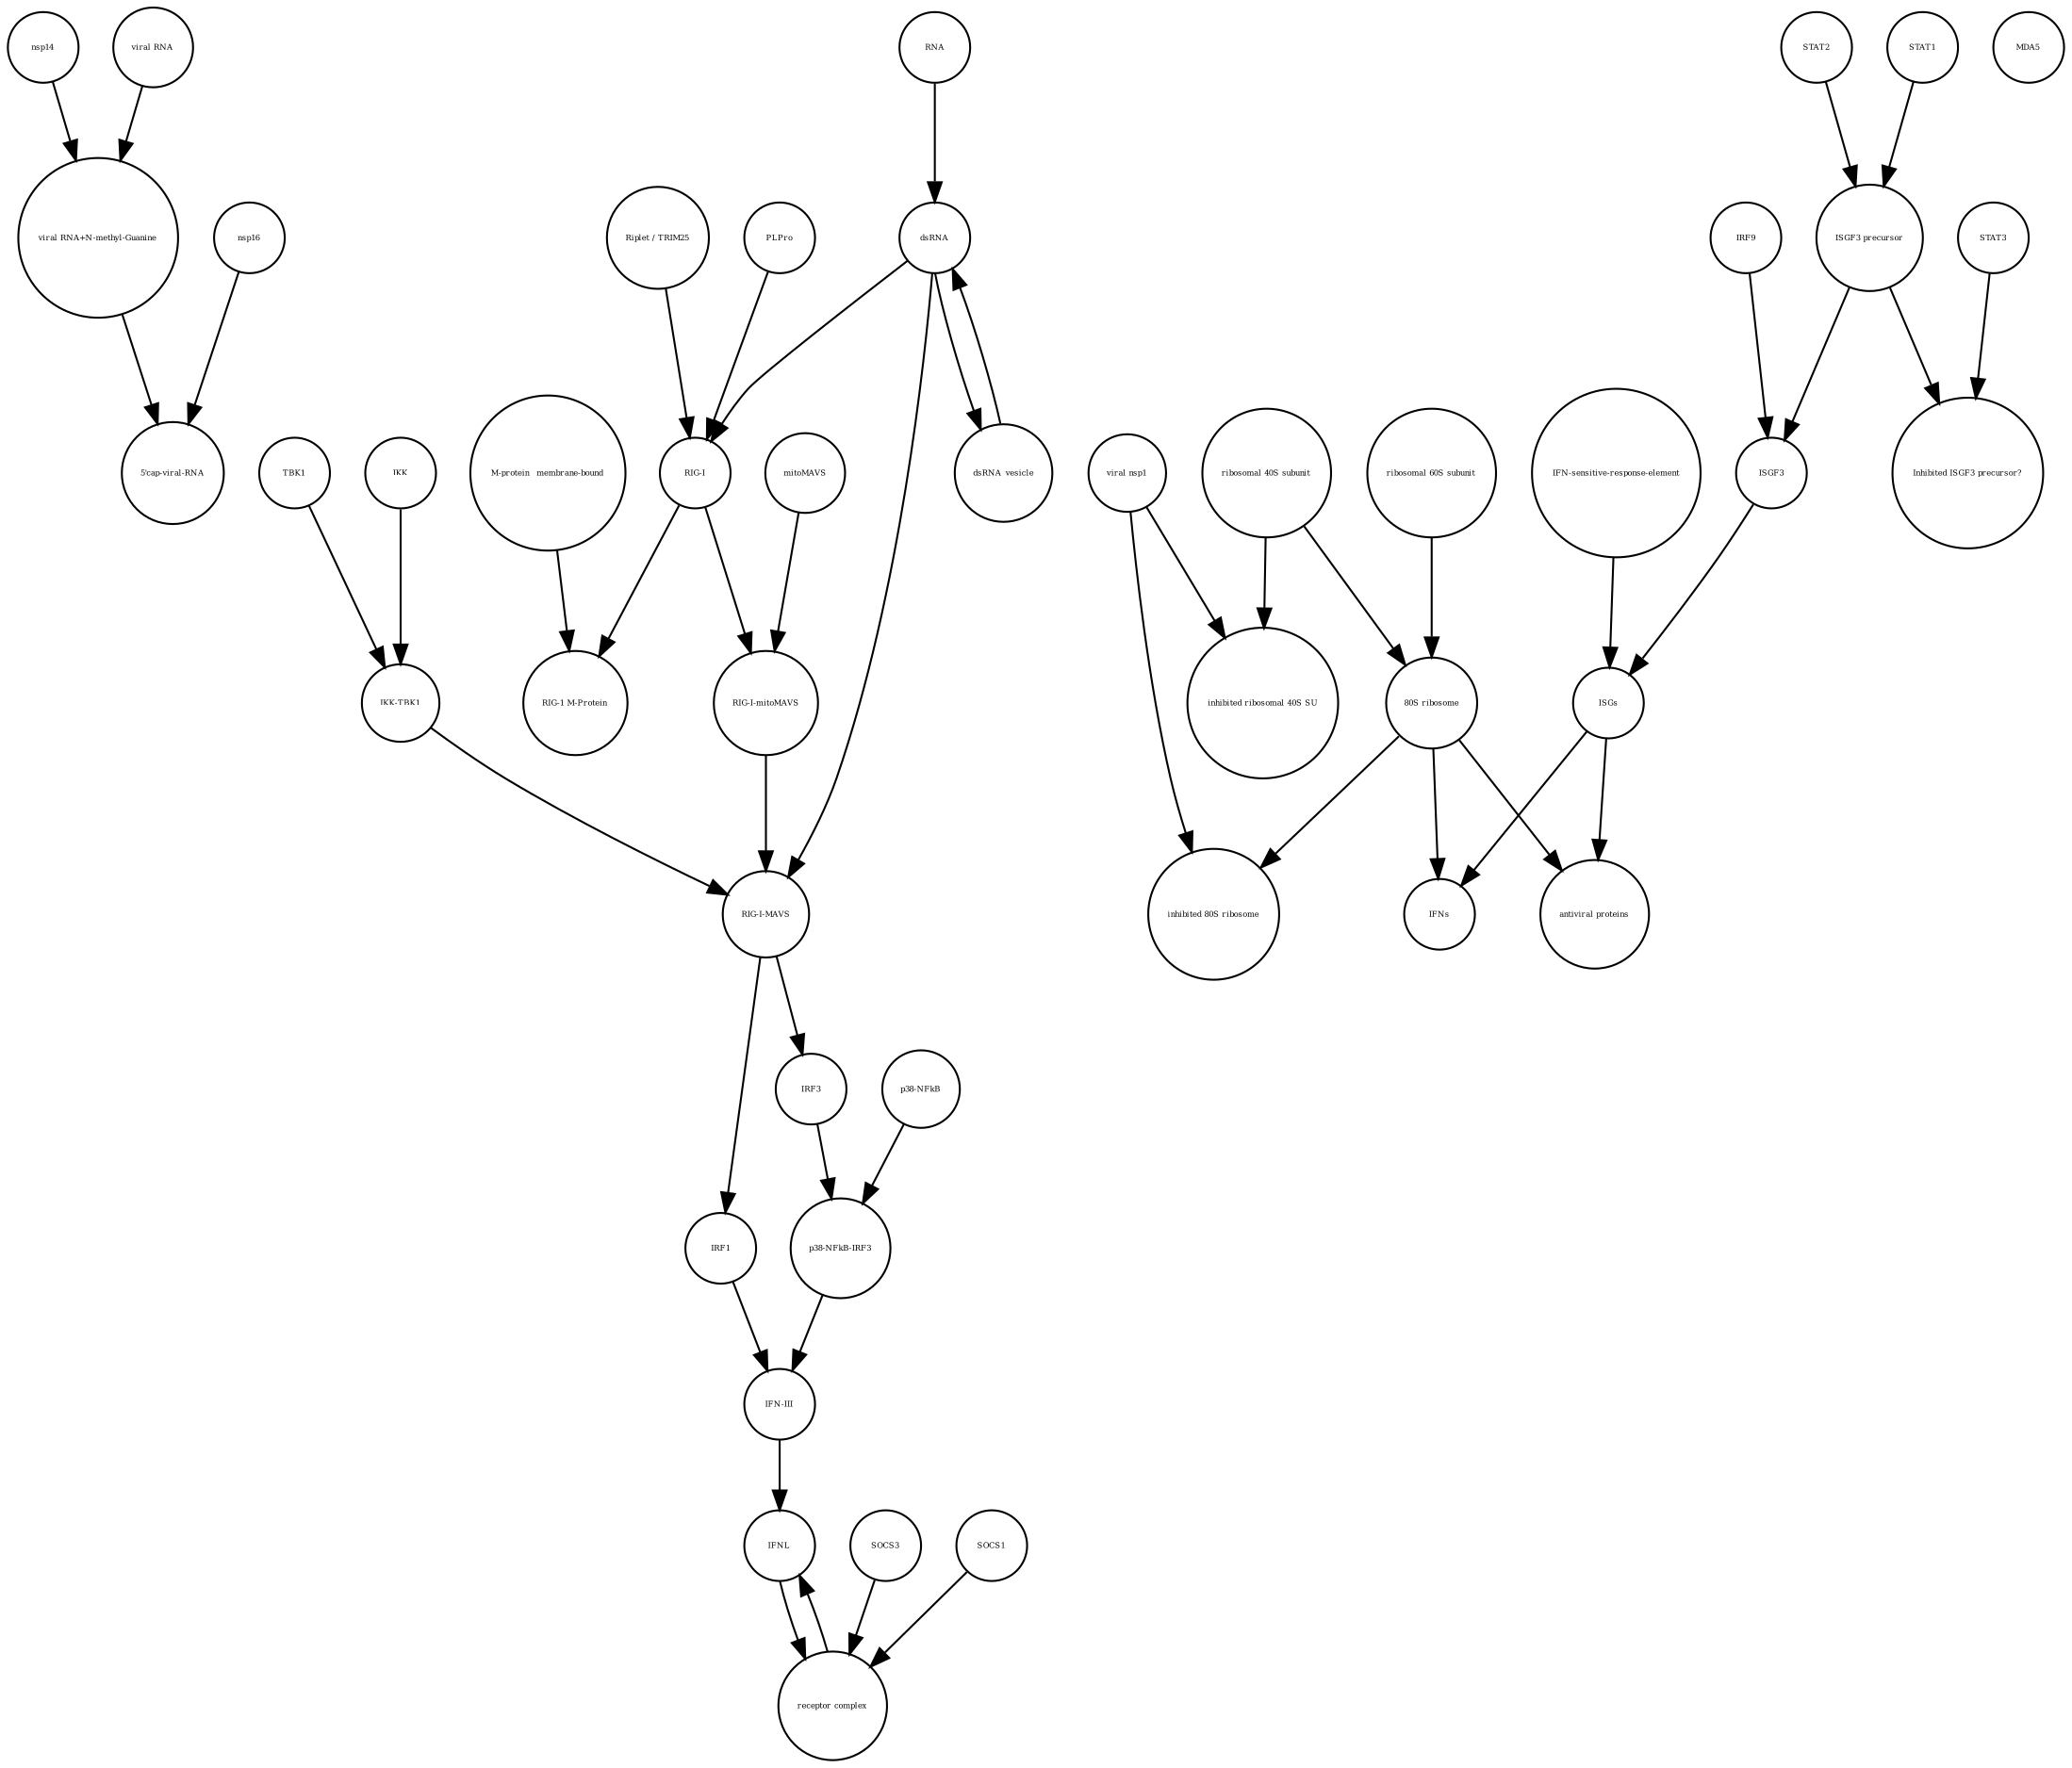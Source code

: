 strict digraph  {
"5'cap-viral-RNA" [annotation="", bipartite=0, cls="nucleic acid feature", fontsize=4, label="5'cap-viral-RNA", shape=circle];
IKK [annotation="", bipartite=0, cls=macromolecule, fontsize=4, label=IKK, shape=circle];
dsRNA_vesicle [annotation="", bipartite=0, cls="nucleic acid feature", fontsize=4, label=dsRNA_vesicle, shape=circle];
"RIG-I-MAVS" [annotation="", bipartite=0, cls=complex, fontsize=4, label="RIG-I-MAVS", shape=circle];
"inhibited 80S ribosome" [annotation="", bipartite=0, cls=complex, fontsize=4, label="inhibited 80S ribosome", shape=circle];
dsRNA [annotation="", bipartite=0, cls="nucleic acid feature", fontsize=4, label=dsRNA, shape=circle];
"RIG-I-mitoMAVS" [annotation="", bipartite=0, cls=complex, fontsize=4, label="RIG-I-mitoMAVS", shape=circle];
STAT3 [annotation="", bipartite=0, cls=macromolecule, fontsize=4, label=STAT3, shape=circle];
"receptor complex" [annotation="", bipartite=0, cls=complex, fontsize=4, label="receptor complex", shape=circle];
"p38-NFkB-IRF3" [annotation="", bipartite=0, cls=complex, fontsize=4, label="p38-NFkB-IRF3", shape=circle];
IRF9 [annotation="", bipartite=0, cls=macromolecule, fontsize=4, label=IRF9, shape=circle];
MDA5 [annotation="", bipartite=0, cls=macromolecule, fontsize=4, label=MDA5, shape=circle];
STAT2 [annotation="", bipartite=0, cls=macromolecule, fontsize=4, label=STAT2, shape=circle];
"viral RNA+N-methyl-Guanine" [annotation="", bipartite=0, cls="nucleic acid feature", fontsize=4, label="viral RNA+N-methyl-Guanine", shape=circle];
mitoMAVS [annotation="", bipartite=0, cls=macromolecule, fontsize=4, label=mitoMAVS, shape=circle];
"Riplet / TRIM25" [annotation="", bipartite=0, cls=macromolecule, fontsize=4, label="Riplet / TRIM25", shape=circle];
PLPro [annotation="", bipartite=0, cls=macromolecule, fontsize=4, label=PLPro, shape=circle];
nsp14 [annotation="", bipartite=0, cls=macromolecule, fontsize=4, label=nsp14, shape=circle];
"IKK-TBK1" [annotation="", bipartite=0, cls=complex, fontsize=4, label="IKK-TBK1", shape=circle];
"IFN-sensitive-response-element" [annotation="", bipartite=0, cls="nucleic acid feature", fontsize=4, label="IFN-sensitive-response-element", shape=circle];
SOCS3 [annotation="", bipartite=0, cls=macromolecule, fontsize=4, label=SOCS3, shape=circle];
RNA [annotation="", bipartite=0, cls="nucleic acid feature", fontsize=4, label=RNA, shape=circle];
"ribosomal 60S subunit" [annotation="", bipartite=0, cls=complex, fontsize=4, label="ribosomal 60S subunit", shape=circle];
"RIG-1 M-Protein" [annotation="", bipartite=0, cls=complex, fontsize=4, label="RIG-1 M-Protein", shape=circle];
"ribosomal 40S subunit" [annotation="", bipartite=0, cls=complex, fontsize=4, label="ribosomal 40S subunit", shape=circle];
"p38-NFkB" [annotation="", bipartite=0, cls=complex, fontsize=4, label="p38-NFkB", shape=circle];
ISGF3 [annotation="", bipartite=0, cls=complex, fontsize=4, label=ISGF3, shape=circle];
STAT1 [annotation="", bipartite=0, cls=macromolecule, fontsize=4, label=STAT1, shape=circle];
"M-protein_ membrane-bound" [annotation="", bipartite=0, cls=macromolecule, fontsize=4, label="M-protein_ membrane-bound", shape=circle];
ISGs [annotation="", bipartite=0, cls="nucleic acid feature", fontsize=4, label=ISGs, shape=circle];
IRF3 [annotation="", bipartite=0, cls=macromolecule, fontsize=4, label=IRF3, shape=circle];
"IFN-III" [annotation="", bipartite=0, cls=macromolecule, fontsize=4, label="IFN-III", shape=circle];
"ISGF3 precursor" [annotation="", bipartite=0, cls=complex, fontsize=4, label="ISGF3 precursor", shape=circle];
nsp16 [annotation="", bipartite=0, cls=macromolecule, fontsize=4, label=nsp16, shape=circle];
"RIG-I" [annotation="", bipartite=0, cls=macromolecule, fontsize=4, label="RIG-I", shape=circle];
"antiviral proteins" [annotation="", bipartite=0, cls=macromolecule, fontsize=4, label="antiviral proteins", shape=circle];
IFNL [annotation="", bipartite=0, cls=macromolecule, fontsize=4, label=IFNL, shape=circle];
IFNs [annotation="", bipartite=0, cls=macromolecule, fontsize=4, label=IFNs, shape=circle];
TBK1 [annotation="", bipartite=0, cls=macromolecule, fontsize=4, label=TBK1, shape=circle];
"80S ribosome" [annotation="", bipartite=0, cls=complex, fontsize=4, label="80S ribosome", shape=circle];
"inhibited ribosomal 40S SU" [annotation="urn_miriam_doi_10.1101%2F2020.05.18.102467", bipartite=0, cls=complex, fontsize=4, label="inhibited ribosomal 40S SU", shape=circle];
IRF1 [annotation="", bipartite=0, cls=macromolecule, fontsize=4, label=IRF1, shape=circle];
"viral nsp1" [annotation="", bipartite=0, cls=macromolecule, fontsize=4, label="viral nsp1", shape=circle];
SOCS1 [annotation="", bipartite=0, cls=macromolecule, fontsize=4, label=SOCS1, shape=circle];
"viral RNA" [annotation="", bipartite=0, cls="nucleic acid feature", fontsize=4, label="viral RNA", shape=circle];
"Inhibited ISGF3 precursor?" [annotation="", bipartite=0, cls=complex, fontsize=4, label="Inhibited ISGF3 precursor?", shape=circle];
IKK -> "IKK-TBK1"  [annotation="", interaction_type=production];
dsRNA_vesicle -> dsRNA  [annotation="", interaction_type=production];
"RIG-I-MAVS" -> IRF3  [annotation="", interaction_type=stimulation];
"RIG-I-MAVS" -> IRF1  [annotation="", interaction_type=catalysis];
dsRNA -> "RIG-I"  [annotation="", interaction_type="necessary stimulation"];
dsRNA -> "RIG-I-MAVS"  [annotation="", interaction_type="necessary stimulation"];
dsRNA -> dsRNA_vesicle  [annotation="", interaction_type=production];
"RIG-I-mitoMAVS" -> "RIG-I-MAVS"  [annotation="", interaction_type=production];
STAT3 -> "Inhibited ISGF3 precursor?"  [annotation="", interaction_type=production];
"receptor complex" -> IFNL  [annotation="", interaction_type=production];
"p38-NFkB-IRF3" -> "IFN-III"  [annotation="", interaction_type=stimulation];
IRF9 -> ISGF3  [annotation="", interaction_type=production];
STAT2 -> "ISGF3 precursor"  [annotation="", interaction_type=production];
"viral RNA+N-methyl-Guanine" -> "5'cap-viral-RNA"  [annotation="", interaction_type=production];
mitoMAVS -> "RIG-I-mitoMAVS"  [annotation="", interaction_type=production];
"Riplet / TRIM25" -> "RIG-I"  [annotation="", interaction_type=catalysis];
PLPro -> "RIG-I"  [annotation="", interaction_type=catalysis];
nsp14 -> "viral RNA+N-methyl-Guanine"  [annotation="", interaction_type=catalysis];
"IKK-TBK1" -> "RIG-I-MAVS"  [annotation="", interaction_type=production];
"IFN-sensitive-response-element" -> ISGs  [annotation="", interaction_type=production];
SOCS3 -> "receptor complex"  [annotation="", interaction_type=production];
RNA -> dsRNA  [annotation="", interaction_type=production];
"ribosomal 60S subunit" -> "80S ribosome"  [annotation="", interaction_type=production];
"ribosomal 40S subunit" -> "inhibited ribosomal 40S SU"  [annotation="", interaction_type=production];
"ribosomal 40S subunit" -> "80S ribosome"  [annotation="", interaction_type=production];
"p38-NFkB" -> "p38-NFkB-IRF3"  [annotation="", interaction_type=production];
ISGF3 -> ISGs  [annotation="", interaction_type="necessary stimulation"];
STAT1 -> "ISGF3 precursor"  [annotation="", interaction_type=production];
"M-protein_ membrane-bound" -> "RIG-1 M-Protein"  [annotation="", interaction_type=production];
ISGs -> "antiviral proteins"  [annotation="", interaction_type=production];
ISGs -> IFNs  [annotation="", interaction_type=production];
IRF3 -> "p38-NFkB-IRF3"  [annotation="", interaction_type=production];
"IFN-III" -> IFNL  [annotation="", interaction_type=production];
"ISGF3 precursor" -> ISGF3  [annotation="", interaction_type=production];
"ISGF3 precursor" -> "Inhibited ISGF3 precursor?"  [annotation="", interaction_type=production];
nsp16 -> "5'cap-viral-RNA"  [annotation="urn_miriam_doi_10.1016%2Fj.chom.2020.05.008", interaction_type=catalysis];
"RIG-I" -> "RIG-1 M-Protein"  [annotation="", interaction_type=production];
"RIG-I" -> "RIG-I-mitoMAVS"  [annotation="", interaction_type=production];
IFNL -> "receptor complex"  [annotation="", interaction_type=stimulation];
TBK1 -> "IKK-TBK1"  [annotation="", interaction_type=production];
"80S ribosome" -> "antiviral proteins"  [annotation="", interaction_type=catalysis];
"80S ribosome" -> "inhibited 80S ribosome"  [annotation="", interaction_type=production];
"80S ribosome" -> IFNs  [annotation="", interaction_type=catalysis];
IRF1 -> "IFN-III"  [annotation="", interaction_type=stimulation];
"viral nsp1" -> "inhibited 80S ribosome"  [annotation="", interaction_type=production];
"viral nsp1" -> "inhibited ribosomal 40S SU"  [annotation="", interaction_type=production];
SOCS1 -> "receptor complex"  [annotation="", interaction_type=production];
"viral RNA" -> "viral RNA+N-methyl-Guanine"  [annotation="", interaction_type=production];
}
